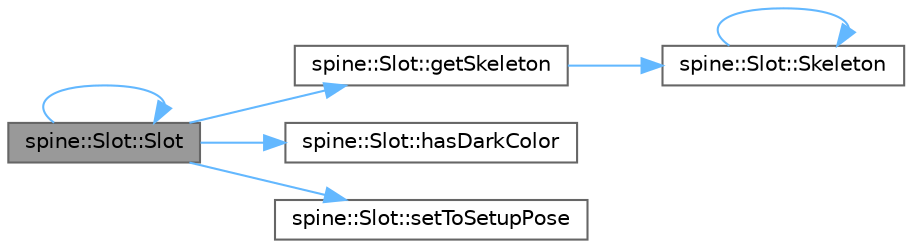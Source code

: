 digraph "spine::Slot::Slot"
{
 // LATEX_PDF_SIZE
  bgcolor="transparent";
  edge [fontname=Helvetica,fontsize=10,labelfontname=Helvetica,labelfontsize=10];
  node [fontname=Helvetica,fontsize=10,shape=box,height=0.2,width=0.4];
  rankdir="LR";
  Node1 [id="Node000001",label="spine::Slot::Slot",height=0.2,width=0.4,color="gray40", fillcolor="grey60", style="filled", fontcolor="black",tooltip=" "];
  Node1 -> Node2 [id="edge1_Node000001_Node000002",color="steelblue1",style="solid",tooltip=" "];
  Node2 [id="Node000002",label="spine::Slot::getSkeleton",height=0.2,width=0.4,color="grey40", fillcolor="white", style="filled",URL="$classspine_1_1_slot.html#ac4bfa033c4430d08e3ed2d41d55b14be",tooltip=" "];
  Node2 -> Node3 [id="edge2_Node000002_Node000003",color="steelblue1",style="solid",tooltip=" "];
  Node3 [id="Node000003",label="spine::Slot::Skeleton",height=0.2,width=0.4,color="grey40", fillcolor="white", style="filled",URL="$classspine_1_1_slot.html#a6a11291b70c2cbded85d321ce539c62f",tooltip=" "];
  Node3 -> Node3 [id="edge3_Node000003_Node000003",color="steelblue1",style="solid",tooltip=" "];
  Node1 -> Node4 [id="edge4_Node000001_Node000004",color="steelblue1",style="solid",tooltip=" "];
  Node4 [id="Node000004",label="spine::Slot::hasDarkColor",height=0.2,width=0.4,color="grey40", fillcolor="white", style="filled",URL="$classspine_1_1_slot.html#aaf24b2b20880efd58f1154860e0d8050",tooltip=" "];
  Node1 -> Node5 [id="edge5_Node000001_Node000005",color="steelblue1",style="solid",tooltip=" "];
  Node5 [id="Node000005",label="spine::Slot::setToSetupPose",height=0.2,width=0.4,color="grey40", fillcolor="white", style="filled",URL="$classspine_1_1_slot.html#af65f7f1959e09f2641183644b581db36",tooltip=" "];
  Node1 -> Node1 [id="edge6_Node000001_Node000001",color="steelblue1",style="solid",tooltip=" "];
}
